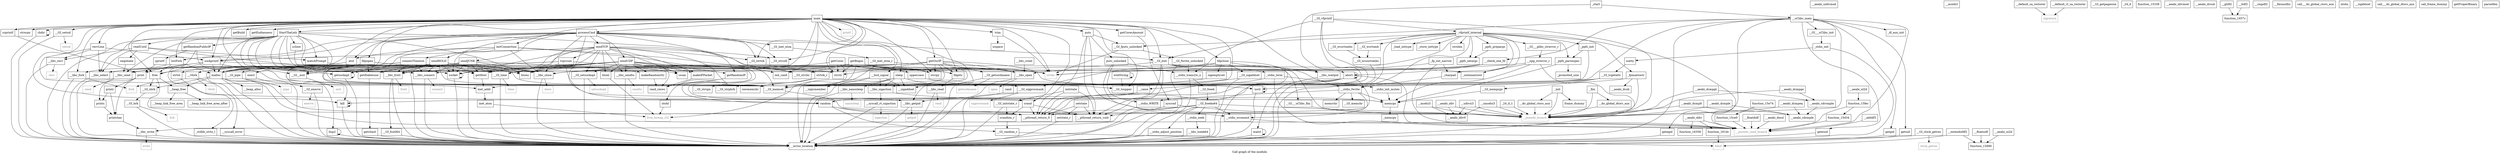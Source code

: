 digraph "Call graph of the module." {
  label="Call graph of the module.";
  node [shape=record];

  Node_listFork [label="{listFork}"];
  Node_connectTimeout [label="{connectTimeout}"];
  Node___GI_fcntl64 [label="{__GI_fcntl64}"];
  Node___GI_toupper [label="{__GI_toupper}"];
  Node___stdio_wcommit [label="{__stdio_wcommit}"];
  Node___GI_vfprintf [label="{__GI_vfprintf}"];
  Node_main [label="{main}"];
  Node_printf [color="gray50", fontcolor="gray50", label="{printf}"];
  Node__stdio_init [label="{_stdio_init}"];
  Node___GI_pipe [label="{__GI_pipe}"];
  Node___udivsi3 [label="{__udivsi3}"];
  Node___errno_location [label="{__errno_location}"];
  Node___libc_read [label="{__libc_read}"];
  Node___aeabi_uidivmod [label="{__aeabi_uidivmod}"];
  Node___stdio_init_mutex [label="{__stdio_init_mutex}"];
  Node__stdio_term [label="{_stdio_term}"];
  Node___umodsi3 [label="{__umodsi3}"];
  Node___libc_select [label="{__libc_select}"];
  Node___GI_setsid [label="{__GI_setsid}"];
  Node___GI__exit [label="{__GI__exit}"];
  Node_negotiate [label="{negotiate}"];
  Node_matchPrompt [label="{matchPrompt}"];
  Node___modsi3 [label="{__modsi3}"];
  Node___libc_waitpid [label="{__libc_waitpid}"];
  Node_readUntil [label="{readUntil}"];
  Node_getRandomPublicIP [label="{getRandomPublicIP}"];
  Node_getRandomIP [label="{getRandomIP}"];
  Node_csum [label="{csum}"];
  Node___aeabi_ldiv0 [label="{__aeabi_ldiv0}"];
  Node_chdir [label="{chdir}"];
  Node_initConnection [label="{initConnection}"];
  Node_sendJUNK [label="{sendJUNK}"];
  Node___libc_close [label="{__libc_close}"];
  Node___GI_sigprocmask [label="{__GI_sigprocmask}"];
  Node_dup2 [label="{dup2}"];
  Node_tcpcsum [label="{tcpcsum}"];
  Node_makeIPPacket [label="{makeIPPacket}"];
  Node___libc_fork [label="{__libc_fork}"];
  Node_getdtablesize [label="{getdtablesize}"];
  Node_sendHOLD [label="{sendHOLD}"];
  Node___libc_getpid [label="{__libc_getpid}"];
  Node___muldi3 [label="{__muldi3}"];
  Node_sclose [label="{sclose}"];
  Node_StartTheLelz [label="{StartTheLelz}"];
  Node_sendUDP [label="{sendUDP}"];
  Node___libc_write [label="{__libc_write}"];
  Node_getrlimit [label="{getrlimit}"];
  Node_getOurIP [label="{getOurIP}"];
  Node_ioctl [label="{ioctl}"];
  Node___vfork [label="{__vfork}"];
  Node_sendTCP [label="{sendTCP}"];
  Node_kill [label="{kill}"];
  Node___libc_open [label="{__libc_open}"];
  Node_processCmd [label="{processCmd}"];
  Node___GI_time [label="{__GI_time}"];
  Node___libc_creat [label="{__libc_creat}"];
  Node___libc_fcntl [label="{__libc_fcntl}"];
  Node_isspace [label="{isspace}"];
  Node__24_d_1 [label="{_24_d_1}"];
  Node___GI_initstate_r [label="{__GI_initstate_r}"];
  Node_atol [label="{atol}"];
  Node_strtol [label="{strtol}"];
  Node__stdlib_strto_l [label="{_stdlib_strto_l}"];
  Node___GI_exit [label="{__GI_exit}"];
  Node_execl [label="{execl}"];
  Node_sleep [label="{sleep}"];
  Node_sysconf [label="{sysconf}"];
  Node___GI___uClibc_fini [label="{__GI___uClibc_fini}"];
  Node___pthread_return_0 [label="{__pthread_return_0}"];
  Node___pthread_return_void [label="{__pthread_return_void}"];
  Node___check_one_fd [label="{__check_one_fd}"];
  Node___GI___uClibc_init [label="{__GI___uClibc_init}"];
  Node___uClibc_main [label="{__uClibc_main}"];
  Node___libc_sigaction [label="{__libc_sigaction}"];
  Node___syscall_error [label="{__syscall_error}"];
  Node___default_sa_restorer [label="{__default_sa_restorer}"];
  Node___default_rt_sa_restorer [label="{__default_rt_sa_restorer}"];
  Node___syscall_rt_sigaction [label="{__syscall_rt_sigaction}"];
  Node___GI_clock_getres [label="{__GI_clock_getres}"];
  Node___GI_execve [label="{__GI_execve}"];
  Node_getegid [label="{getegid}"];
  Node_geteuid [label="{geteuid}"];
  Node_getgid [label="{getgid}"];
  Node___GI_getpagesize [label="{__GI_getpagesize}"];
  Node_getuid [label="{getuid}"];
  Node___libc_nanosleep [label="{__libc_nanosleep}"];
  Node___GI_sbrk [label="{__GI_sbrk}"];
  Node_wait4 [label="{wait4}"];
  Node___GI_wcrtomb [label="{__GI_wcrtomb}"];
  Node___GI_wcsrtombs [label="{__GI_wcsrtombs}"];
  Node___GI_wcsnrtombs [label="{__GI_wcsnrtombs}"];
  Node___stdio_WRITE [label="{__stdio_WRITE}"];
  Node___stdio_fwrite [label="{__stdio_fwrite}"];
  Node___stdio_trans2w_o [label="{__stdio_trans2w_o}"];
  Node__load_inttype [label="{_load_inttype}"];
  Node__store_inttype [label="{_store_inttype}"];
  Node__uintmaxtostr [label="{_uintmaxtostr}"];
  Node__fpmaxtostr [label="{_fpmaxtostr}"];
  Node__24_d [label="{_24_d}"];
  Node__memcpy [label="{_memcpy}"];
  Node_function_15338 [label="{function_15338}"];
  Node___GI_memchr [label="{__GI_memchr}"];
  Node___GI_mempcpy [label="{__GI_mempcpy}"];
  Node_memrchr [label="{memrchr}"];
  Node_strtok_r [label="{strtok_r}"];
  Node___GI_strpbrk [label="{__GI_strpbrk}"];
  Node_inet_aton [label="{inet_aton}"];
  Node___raise [label="{__raise}"];
  Node__dl_aux_init [label="{_dl_aux_init}"];
  Node___GI_brk [label="{__GI_brk}"];
  Node___GI_fseek [label="{__GI_fseek}"];
  Node___GI_fseeko64 [label="{__GI_fseeko64}"];
  Node___stdio_adjust_position [label="{__stdio_adjust_position}"];
  Node___stdio_seek [label="{__stdio_seek}"];
  Node_rawmemchr [label="{rawmemchr}"];
  Node___GI_strspn [label="{__GI_strspn}"];
  Node___libc_lseek64 [label="{__libc_lseek64}"];
  Node___aeabi_idiv [label="{__aeabi_idiv}"];
  Node___aeabi_idivmod [label="{__aeabi_idivmod}"];
  Node___aeabi_drsub [label="{__aeabi_drsub}"];
  Node___aeabi_dsub [label="{__aeabi_dsub}"];
  Node___adddf3 [label="{__adddf3}"];
  Node_function_15ce0 [label="{function_15ce0}"];
  Node_function_15d34 [label="{function_15d34}"];
  Node_function_15d90 [label="{function_15d90}"];
  Node_function_15e74 [label="{function_15e74}"];
  Node___aeabi_ui2d [label="{__aeabi_ui2d}"];
  Node___floatsidf [label="{__floatsidf}"];
  Node___extendsfdf2 [label="{__extendsfdf2}"];
  Node___aeabi_ul2d [label="{__aeabi_ul2d}"];
  Node___floatdidf [label="{__floatdidf}"];
  Node_function_15fec [label="{function_15fec}"];
  Node___aeabi_dmul [label="{__aeabi_dmul}"];
  Node_function_161dc [label="{function_161dc}"];
  Node_function_16358 [label="{function_16358}"];
  Node___aeabi_ddiv [label="{__aeabi_ddiv}"];
  Node___gtdf2 [label="{__gtdf2}"];
  Node___ltdf2 [label="{__ltdf2}"];
  Node___cmpdf2 [label="{__cmpdf2}"];
  Node_function_1657c [label="{function_1657c}"];
  Node___aeabi_cdrcmple [label="{__aeabi_cdrcmple}"];
  Node___aeabi_cdcmple [label="{__aeabi_cdcmple}"];
  Node___aeabi_dcmpeq [label="{__aeabi_dcmpeq}"];
  Node___aeabi_dcmplt [label="{__aeabi_dcmplt}"];
  Node___aeabi_dcmple [label="{__aeabi_dcmple}"];
  Node___aeabi_dcmpge [label="{__aeabi_dcmpge}"];
  Node___aeabi_dcmpgt [label="{__aeabi_dcmpgt}"];
  Node___fixunsdfsi [label="{__fixunsdfsi}"];
  Node___do_global_ctors_aux [label="{__do_global_ctors_aux}"];
  Node_call___do_global_ctors_aux [label="{call___do_global_ctors_aux}"];
  Node__fini [label="{_fini}"];
  Node_vfork [color="gray50", fontcolor="gray50", label="{vfork}"];
  Node_fork [color="gray50", fontcolor="gray50", label="{fork}"];
  Node_fcntl [color="gray50", fontcolor="gray50", label="{fcntl}"];
  Node_exit [color="gray50", fontcolor="gray50", label="{exit}"];
  Node_close [color="gray50", fontcolor="gray50", label="{close}"];
  Node_getpid [color="gray50", fontcolor="gray50", label="{getpid}"];
  Node_open [color="gray50", fontcolor="gray50", label="{open}"];
  Node_pipe [color="gray50", fontcolor="gray50", label="{pipe}"];
  Node_read [color="gray50", fontcolor="gray50", label="{read}"];
  Node_setsid [color="gray50", fontcolor="gray50", label="{setsid}"];
  Node_sigprocmask [color="gray50", fontcolor="gray50", label="{sigprocmask}"];
  Node_write [color="gray50", fontcolor="gray50", label="{write}"];
  Node_connect [color="gray50", fontcolor="gray50", label="{connect}"];
  Node_strlen [color="gray50", fontcolor="gray50", label="{strlen}"];
  Node___GI_strchr [label="{__GI_strchr}"];
  Node_strcpy [label="{strcpy}"];
  Node_strncpy [label="{strncpy}"];
  Node_strnlen [label="{strnlen}"];
  Node_strstr [label="{strstr}"];
  Node___GI___glibc_strerror_r [label="{__GI___glibc_strerror_r}"];
  Node___xpg_strerror_r [label="{__xpg_strerror_r}"];
  Node___GI_strtok [label="{__GI_strtok}"];
  Node_isatty [label="{isatty}"];
  Node___GI_tcgetattr [label="{__GI_tcgetattr}"];
  Node_ntohl [label="{ntohl}"];
  Node_ntohs [label="{ntohs}"];
  Node_htonl [label="{htonl}"];
  Node_htons [label="{htons}"];
  Node___GI_inet_ntoa_r [label="{__GI_inet_ntoa_r}"];
  Node___GI_inet_ntoa [label="{__GI_inet_ntoa}"];
  Node_inet_addr [label="{inet_addr}"];
  Node___libc_connect [label="{__libc_connect}"];
  Node___GI_getsockname [label="{__GI_getsockname}"];
  Node_getsockopt [label="{getsockopt}"];
  Node___libc_recv [label="{__libc_recv}"];
  Node___libc_send [label="{__libc_send}"];
  Node_getsockname [color="gray50", fontcolor="gray50", label="{getsockname}"];
  Node_recv [color="gray50", fontcolor="gray50", label="{recv}"];
  Node_send [color="gray50", fontcolor="gray50", label="{send}"];
  Node_sendto [color="gray50", fontcolor="gray50", label="{sendto}"];
  Node_setsockopt [color="gray50", fontcolor="gray50", label="{setsockopt}"];
  Node_sigreturn [color="gray50", fontcolor="gray50", label="{sigreturn}"];
  Node_sigaction [color="gray50", fontcolor="gray50", label="{sigaction}"];
  Node_clock_getres [color="gray50", fontcolor="gray50", label="{clock_getres}"];
  Node_execve [color="gray50", fontcolor="gray50", label="{execve}"];
  Node_nanosleep [color="gray50", fontcolor="gray50", label="{nanosleep}"];
  Node_brk [color="gray50", fontcolor="gray50", label="{brk}"];
  Node_llvm_bswap_i32 [color="gray50", fontcolor="gray50", label="{llvm_bswap_i32}"];
  Node_fabsf [color="gray50", fontcolor="gray50", label="{fabsf}"];
  Node_time [color="gray50", fontcolor="gray50", label="{time}"];
  Node___libc_sendto [label="{__libc_sendto}"];
  Node___GI_setsockopt [label="{__GI_setsockopt}"];
  Node_socket [label="{socket}"];
  Node___GI_sigaddset [label="{__GI_sigaddset}"];
  Node_sigemptyset [label="{sigemptyset}"];
  Node___bsd_signal [label="{__bsd_signal}"];
  Node___sigismember [label="{__sigismember}"];
  Node___sigaddset [label="{__sigaddset}"];
  Node___sigdelset [label="{__sigdelset}"];
  Node_malloc [label="{malloc}"];
  Node_free [label="{free}"];
  Node___heap_alloc [label="{__heap_alloc}"];
  Node___heap_link_free_area [label="{__heap_link_free_area}"];
  Node___heap_link_free_area_after [label="{__heap_link_free_area_after}"];
  Node___heap_free [label="{__heap_free}"];
  Node_abort [label="{abort}"];
  Node_rand [label="{rand}"];
  Node_random [label="{random}"];
  Node_setstate [label="{setstate}"];
  Node_initstate [label="{initstate}"];
  Node_srand [label="{srand}"];
  Node_setstate_r [label="{setstate_r}"];
  Node___GI_random_r [label="{__GI_random_r}"];
  Node_srandom_r [label="{srandom_r}"];
  Node__charpad [label="{_charpad}"];
  Node__fp_out_narrow [label="{_fp_out_narrow}"];
  Node__vfprintf_internal [label="{_vfprintf_internal}"];
  Node__ppfs_init [label="{_ppfs_init}"];
  Node__ppfs_prepargs [label="{_ppfs_prepargs}"];
  Node__ppfs_setargs [label="{_ppfs_setargs}"];
  Node__promoted_size [label="{_promoted_size}"];
  Node__ppfs_parsespec [label="{_ppfs_parsespec}"];
  Node_putc_unlocked [label="{putc_unlocked}"];
  Node___GI_fputs_unlocked [label="{__GI_fputs_unlocked}"];
  Node___GI_fwrite_unlocked [label="{__GI_fwrite_unlocked}"];
  Node_memcpy [label="{memcpy}"];
  Node___GI_memset [label="{__GI_memset}"];
  Node___GI_strcoll [label="{__GI_strcoll}"];
  Node_puts [label="{puts}"];
  Node___pseudo_branch [color="gray50", fontcolor="gray50", label="{__pseudo_branch}"];
  Node___pseudo_cond_branch [color="gray50", fontcolor="gray50", label="{__pseudo_cond_branch}"];
  Node__init [label="{_init}"];
  Node___do_global_dtors_aux [label="{__do_global_dtors_aux}"];
  Node_call___do_global_dtors_aux [label="{call___do_global_dtors_aux}"];
  Node_frame_dummy [label="{frame_dummy}"];
  Node_call_frame_dummy [label="{call_frame_dummy}"];
  Node__start [label="{_start}"];
  Node_getProperBinary [label="{getProperBinary}"];
  Node_getBuild [label="{getBuild}"];
  Node_getCoresAmount [label="{getCoresAmount}"];
  Node_getEndianness [label="{getEndianness}"];
  Node_init_rand [label="{init_rand}"];
  Node_rand_cmwc [label="{rand_cmwc}"];
  Node_trim [label="{trim}"];
  Node_printchar [label="{printchar}"];
  Node_prints [label="{prints}"];
  Node_printi [label="{printi}"];
  Node_print [label="{print}"];
  Node_zprintf [label="{zprintf}"];
  Node_szprintf [label="{szprintf}"];
  Node_sockprintf [label="{sockprintf}"];
  Node_fdpopen [label="{fdpopen}"];
  Node_fdpclose [label="{fdpclose}"];
  Node_fdgets [label="{fdgets}"];
  Node_parseHex [label="{parseHex}"];
  Node_wildString [label="{wildString}"];
  Node_getHost [label="{getHost}"];
  Node_uppercase [label="{uppercase}"];
  Node_getBogos [label="{getBogos}"];
  Node_getCores [label="{getCores}"];
  Node_makeRandomStr [label="{makeRandomStr}"];
  Node_recvLine [label="{recvLine}"];
  Node_listFork -> Node___libc_fork;
  Node_listFork -> Node_malloc;
  Node_listFork -> Node_free;
  Node_connectTimeout -> Node___errno_location;
  Node_connectTimeout -> Node___libc_select;
  Node_connectTimeout -> Node___libc_fcntl;
  Node_connectTimeout -> Node_htons;
  Node_connectTimeout -> Node___libc_connect;
  Node_connectTimeout -> Node_getsockopt;
  Node_connectTimeout -> Node_getHost;
  Node___GI_fcntl64 -> Node___errno_location;
  Node___stdio_wcommit -> Node___pseudo_cond_branch;
  Node___GI_vfprintf -> Node___pthread_return_0;
  Node___GI_vfprintf -> Node___pthread_return_void;
  Node___GI_vfprintf -> Node___stdio_trans2w_o;
  Node___GI_vfprintf -> Node__vfprintf_internal;
  Node___GI_vfprintf -> Node___pseudo_branch;
  Node_main -> Node_listFork;
  Node_main -> Node___GI_toupper;
  Node_main -> Node_printf;
  Node_main -> Node___GI_setsid;
  Node_main -> Node___GI__exit;
  Node_main -> Node___libc_waitpid;
  Node_main -> Node_chdir;
  Node_main -> Node_initConnection;
  Node_main -> Node___libc_fork;
  Node_main -> Node___libc_getpid;
  Node_main -> Node_StartTheLelz;
  Node_main -> Node_getOurIP;
  Node_main -> Node_kill;
  Node_main -> Node_processCmd;
  Node_main -> Node___GI_time;
  Node_main -> Node___GI_exit;
  Node_main -> Node_sleep;
  Node_main -> Node_strlen;
  Node_main -> Node_strcpy;
  Node_main -> Node_strncpy;
  Node_main -> Node_strstr;
  Node_main -> Node___GI_strtok;
  Node_main -> Node___bsd_signal;
  Node_main -> Node_malloc;
  Node_main -> Node_free;
  Node_main -> Node_srand;
  Node_main -> Node___GI_memset;
  Node_main -> Node___GI_strcoll;
  Node_main -> Node_puts;
  Node_main -> Node_getBuild;
  Node_main -> Node_getCoresAmount;
  Node_main -> Node_getEndianness;
  Node_main -> Node_init_rand;
  Node_main -> Node_trim;
  Node_main -> Node_szprintf;
  Node_main -> Node_sockprintf;
  Node_main -> Node_fdpopen;
  Node_main -> Node_fdpclose;
  Node_main -> Node_fdgets;
  Node_main -> Node_recvLine;
  Node__stdio_init -> Node___errno_location;
  Node__stdio_init -> Node_isatty;
  Node___GI_pipe -> Node___errno_location;
  Node___GI_pipe -> Node_pipe;
  Node___udivsi3 -> Node___aeabi_ldiv0;
  Node___udivsi3 -> Node___pseudo_branch;
  Node___libc_read -> Node___errno_location;
  Node___libc_read -> Node_read;
  Node___stdio_init_mutex -> Node_memcpy;
  Node__stdio_term -> Node___stdio_init_mutex;
  Node__stdio_term -> Node___pthread_return_0;
  Node__stdio_term -> Node___pseudo_cond_branch;
  Node___umodsi3 -> Node___aeabi_ldiv0;
  Node___umodsi3 -> Node___pseudo_branch;
  Node___libc_select -> Node___errno_location;
  Node___GI_setsid -> Node___errno_location;
  Node___GI_setsid -> Node_setsid;
  Node___GI__exit -> Node_exit;
  Node_negotiate -> Node___libc_send;
  Node_matchPrompt -> Node_strlen;
  Node___modsi3 -> Node___aeabi_ldiv0;
  Node___modsi3 -> Node___pseudo_branch;
  Node___libc_waitpid -> Node_wait4;
  Node_readUntil -> Node___libc_select;
  Node_readUntil -> Node_negotiate;
  Node_readUntil -> Node_matchPrompt;
  Node_readUntil -> Node_strstr;
  Node_readUntil -> Node___libc_recv;
  Node_getRandomPublicIP -> Node_inet_addr;
  Node_getRandomPublicIP -> Node_random;
  Node_getRandomPublicIP -> Node_zprintf;
  Node_getRandomIP -> Node_ntohl;
  Node_getRandomIP -> Node_rand_cmwc;
  Node_chdir -> Node___errno_location;
  Node_chdir -> Node_chdir;
  Node_initConnection -> Node_connectTimeout;
  Node_initConnection -> Node___libc_close;
  Node_initConnection -> Node_atol;
  Node_initConnection -> Node___GI_strchr;
  Node_initConnection -> Node_strcpy;
  Node_initConnection -> Node_socket;
  Node_initConnection -> Node___GI_memset;
  Node_sendJUNK -> Node___errno_location;
  Node_sendJUNK -> Node___libc_select;
  Node_sendJUNK -> Node___libc_close;
  Node_sendJUNK -> Node_getdtablesize;
  Node_sendJUNK -> Node___GI_time;
  Node_sendJUNK -> Node___libc_fcntl;
  Node_sendJUNK -> Node_htons;
  Node_sendJUNK -> Node___libc_connect;
  Node_sendJUNK -> Node_getsockopt;
  Node_sendJUNK -> Node___libc_send;
  Node_sendJUNK -> Node_socket;
  Node_sendJUNK -> Node_malloc;
  Node_sendJUNK -> Node___GI_memset;
  Node_sendJUNK -> Node_getHost;
  Node_sendJUNK -> Node_makeRandomStr;
  Node___libc_close -> Node___errno_location;
  Node___libc_close -> Node_close;
  Node___GI_sigprocmask -> Node___errno_location;
  Node___GI_sigprocmask -> Node_sigprocmask;
  Node_dup2 -> Node___errno_location;
  Node_dup2 -> Node_dup2;
  Node_tcpcsum -> Node_csum;
  Node_tcpcsum -> Node_htons;
  Node_tcpcsum -> Node_malloc;
  Node_tcpcsum -> Node_free;
  Node_tcpcsum -> Node_memcpy;
  Node_makeIPPacket -> Node_rand_cmwc;
  Node___libc_fork -> Node___errno_location;
  Node___libc_fork -> Node_fork;
  Node_getdtablesize -> Node_getrlimit;
  Node_sendHOLD -> Node___errno_location;
  Node_sendHOLD -> Node___libc_select;
  Node_sendHOLD -> Node___libc_close;
  Node_sendHOLD -> Node_getdtablesize;
  Node_sendHOLD -> Node___GI_time;
  Node_sendHOLD -> Node___libc_fcntl;
  Node_sendHOLD -> Node_htons;
  Node_sendHOLD -> Node___libc_connect;
  Node_sendHOLD -> Node_getsockopt;
  Node_sendHOLD -> Node_socket;
  Node_sendHOLD -> Node_malloc;
  Node_sendHOLD -> Node___GI_memset;
  Node_sendHOLD -> Node_getHost;
  Node___libc_getpid -> Node___errno_location;
  Node___libc_getpid -> Node_getpid;
  Node_sclose -> Node___libc_close;
  Node_StartTheLelz -> Node___errno_location;
  Node_StartTheLelz -> Node___libc_select;
  Node_StartTheLelz -> Node_matchPrompt;
  Node_StartTheLelz -> Node_readUntil;
  Node_StartTheLelz -> Node_getRandomPublicIP;
  Node_StartTheLelz -> Node_getdtablesize;
  Node_StartTheLelz -> Node_sclose;
  Node_StartTheLelz -> Node___GI_time;
  Node_StartTheLelz -> Node___libc_fcntl;
  Node_StartTheLelz -> Node_strlen;
  Node_StartTheLelz -> Node_strstr;
  Node_StartTheLelz -> Node_htons;
  Node_StartTheLelz -> Node___libc_connect;
  Node_StartTheLelz -> Node_getsockopt;
  Node_StartTheLelz -> Node___libc_send;
  Node_StartTheLelz -> Node_socket;
  Node_StartTheLelz -> Node_malloc;
  Node_StartTheLelz -> Node___GI_memset;
  Node_sendUDP -> Node_getRandomIP;
  Node_sendUDP -> Node_csum;
  Node_sendUDP -> Node_makeIPPacket;
  Node_sendUDP -> Node___GI_time;
  Node_sendUDP -> Node_htonl;
  Node_sendUDP -> Node_htons;
  Node_sendUDP -> Node___libc_sendto;
  Node_sendUDP -> Node___GI_setsockopt;
  Node_sendUDP -> Node_socket;
  Node_sendUDP -> Node_malloc;
  Node_sendUDP -> Node_random;
  Node_sendUDP -> Node_srand;
  Node_sendUDP -> Node___GI_memset;
  Node_sendUDP -> Node_init_rand;
  Node_sendUDP -> Node_rand_cmwc;
  Node_sendUDP -> Node_getHost;
  Node_sendUDP -> Node_makeRandomStr;
  Node___libc_write -> Node___errno_location;
  Node___libc_write -> Node_write;
  Node_getrlimit -> Node___errno_location;
  Node_getOurIP -> Node___libc_close;
  Node_getOurIP -> Node_ioctl;
  Node_getOurIP -> Node___libc_open;
  Node_getOurIP -> Node_strcpy;
  Node_getOurIP -> Node_strstr;
  Node_getOurIP -> Node_htons;
  Node_getOurIP -> Node_inet_addr;
  Node_getOurIP -> Node___libc_connect;
  Node_getOurIP -> Node___GI_getsockname;
  Node_getOurIP -> Node_socket;
  Node_getOurIP -> Node___GI_memset;
  Node_getOurIP -> Node_fdgets;
  Node_ioctl -> Node___errno_location;
  Node_ioctl -> Node_ioctl;
  Node___vfork -> Node___syscall_error;
  Node___vfork -> Node_vfork;
  Node___vfork -> Node_fork;
  Node_sendTCP -> Node_getRandomIP;
  Node_sendTCP -> Node_csum;
  Node_sendTCP -> Node_tcpcsum;
  Node_sendTCP -> Node_makeIPPacket;
  Node_sendTCP -> Node___GI_time;
  Node_sendTCP -> Node___GI_strtok;
  Node_sendTCP -> Node_htonl;
  Node_sendTCP -> Node_htons;
  Node_sendTCP -> Node___libc_sendto;
  Node_sendTCP -> Node___GI_setsockopt;
  Node_sendTCP -> Node_socket;
  Node_sendTCP -> Node___GI_strcoll;
  Node_sendTCP -> Node_rand_cmwc;
  Node_sendTCP -> Node_sockprintf;
  Node_sendTCP -> Node_getHost;
  Node_kill -> Node___errno_location;
  Node_kill -> Node_kill;
  Node___libc_open -> Node___errno_location;
  Node___libc_open -> Node_open;
  Node_processCmd -> Node_listFork;
  Node_processCmd -> Node___GI__exit;
  Node_processCmd -> Node_sendJUNK;
  Node_processCmd -> Node___libc_close;
  Node_processCmd -> Node_sendHOLD;
  Node_processCmd -> Node___libc_getpid;
  Node_processCmd -> Node_sendUDP;
  Node_processCmd -> Node_sendTCP;
  Node_processCmd -> Node_kill;
  Node_processCmd -> Node_atol;
  Node_processCmd -> Node___GI_exit;
  Node_processCmd -> Node___GI_strchr;
  Node_processCmd -> Node___GI_strtok;
  Node_processCmd -> Node___GI_inet_ntoa;
  Node_processCmd -> Node___GI_strcoll;
  Node_processCmd -> Node_sockprintf;
  Node___GI_time -> Node___errno_location;
  Node___GI_time -> Node_time;
  Node___libc_creat -> Node___libc_open;
  Node___libc_fcntl -> Node___GI_fcntl64;
  Node___libc_fcntl -> Node___errno_location;
  Node___libc_fcntl -> Node_fcntl;
  Node__24_d_1 -> Node___pseudo_branch;
  Node___GI_initstate_r -> Node___errno_location;
  Node___GI_initstate_r -> Node_srandom_r;
  Node_atol -> Node_strtol;
  Node_strtol -> Node__stdlib_strto_l;
  Node__stdlib_strto_l -> Node___errno_location;
  Node___GI_exit -> Node__stdio_term;
  Node___GI_exit -> Node___GI__exit;
  Node___GI_exit -> Node___GI___uClibc_fini;
  Node___GI_exit -> Node___pthread_return_0;
  Node___GI_exit -> Node___pthread_return_void;
  Node___GI_exit -> Node___pseudo_branch;
  Node_execl -> Node___GI_execve;
  Node_sleep -> Node___errno_location;
  Node_sleep -> Node___GI_sigprocmask;
  Node_sleep -> Node___libc_sigaction;
  Node_sleep -> Node___libc_nanosleep;
  Node_sleep -> Node___sigismember;
  Node_sleep -> Node___sigaddset;
  Node_sysconf -> Node___errno_location;
  Node_sysconf -> Node___pseudo_branch;
  Node___GI___uClibc_fini -> Node___pseudo_branch;
  Node___check_one_fd -> Node___libc_open;
  Node___check_one_fd -> Node___libc_fcntl;
  Node___check_one_fd -> Node_abort;
  Node___GI___uClibc_init -> Node__stdio_init;
  Node___uClibc_main -> Node___errno_location;
  Node___uClibc_main -> Node___GI_exit;
  Node___uClibc_main -> Node___check_one_fd;
  Node___uClibc_main -> Node___GI___uClibc_init;
  Node___uClibc_main -> Node_getegid;
  Node___uClibc_main -> Node_geteuid;
  Node___uClibc_main -> Node_getgid;
  Node___uClibc_main -> Node_getuid;
  Node___uClibc_main -> Node__dl_aux_init;
  Node___uClibc_main -> Node___GI_memset;
  Node___uClibc_main -> Node___pseudo_branch;
  Node___uClibc_main -> Node___pseudo_cond_branch;
  Node___libc_sigaction -> Node___syscall_rt_sigaction;
  Node___libc_sigaction -> Node_memcpy;
  Node___syscall_error -> Node___errno_location;
  Node___default_sa_restorer -> Node_sigreturn;
  Node___default_rt_sa_restorer -> Node_sigreturn;
  Node___syscall_rt_sigaction -> Node___errno_location;
  Node___syscall_rt_sigaction -> Node_sigaction;
  Node___GI_clock_getres -> Node___errno_location;
  Node___GI_clock_getres -> Node_clock_getres;
  Node___GI_execve -> Node___errno_location;
  Node___GI_execve -> Node_execve;
  Node_getegid -> Node___errno_location;
  Node_geteuid -> Node___errno_location;
  Node_getgid -> Node___errno_location;
  Node_getuid -> Node___errno_location;
  Node___libc_nanosleep -> Node___errno_location;
  Node___libc_nanosleep -> Node_nanosleep;
  Node___GI_sbrk -> Node___GI_brk;
  Node_wait4 -> Node___errno_location;
  Node_wait4 -> Node_wait4;
  Node___GI_wcrtomb -> Node___GI_wcsnrtombs;
  Node___GI_wcsrtombs -> Node___GI_wcsnrtombs;
  Node___GI_wcsnrtombs -> Node___errno_location;
  Node___stdio_WRITE -> Node___libc_write;
  Node___stdio_fwrite -> Node___stdio_wcommit;
  Node___stdio_fwrite -> Node___stdio_WRITE;
  Node___stdio_fwrite -> Node___GI_memchr;
  Node___stdio_fwrite -> Node_memrchr;
  Node___stdio_fwrite -> Node_memcpy;
  Node___stdio_trans2w_o -> Node___errno_location;
  Node___stdio_trans2w_o -> Node___GI_fseek;
  Node__fpmaxtostr -> Node___aeabi_dsub;
  Node__fpmaxtostr -> Node___GI_memset;
  Node__fpmaxtostr -> Node___pseudo_branch;
  Node___GI_mempcpy -> Node_memcpy;
  Node_strtok_r -> Node___GI_strpbrk;
  Node_strtok_r -> Node_rawmemchr;
  Node_strtok_r -> Node___GI_strspn;
  Node_inet_aton -> Node_llvm_bswap_i32;
  Node___raise -> Node___libc_getpid;
  Node___raise -> Node_kill;
  Node___GI_brk -> Node___errno_location;
  Node___GI_brk -> Node_brk;
  Node___GI_fseek -> Node___GI_fseeko64;
  Node___GI_fseeko64 -> Node___stdio_wcommit;
  Node___GI_fseeko64 -> Node___errno_location;
  Node___GI_fseeko64 -> Node___pthread_return_0;
  Node___GI_fseeko64 -> Node___pthread_return_void;
  Node___GI_fseeko64 -> Node___stdio_adjust_position;
  Node___GI_fseeko64 -> Node___stdio_seek;
  Node___GI_fseeko64 -> Node___pseudo_branch;
  Node___stdio_adjust_position -> Node___errno_location;
  Node___stdio_seek -> Node___libc_lseek64;
  Node___libc_lseek64 -> Node___errno_location;
  Node___aeabi_idiv -> Node___aeabi_ldiv0;
  Node___aeabi_idiv -> Node___pseudo_branch;
  Node___adddf3 -> Node___pseudo_cond_branch;
  Node_function_15ce0 -> Node___pseudo_cond_branch;
  Node_function_15d34 -> Node___pseudo_cond_branch;
  Node_function_15e74 -> Node_function_15ce0;
  Node___aeabi_ui2d -> Node_function_15d90;
  Node___floatsidf -> Node_function_15d90;
  Node___extendsfdf2 -> Node_function_15d90;
  Node___extendsfdf2 -> Node_fabsf;
  Node___aeabi_ul2d -> Node_function_15fec;
  Node___floatdidf -> Node___pseudo_cond_branch;
  Node_function_15fec -> Node_function_15d34;
  Node_function_15fec -> Node___pseudo_cond_branch;
  Node___aeabi_dmul -> Node___pseudo_cond_branch;
  Node_function_161dc -> Node_fabsf;
  Node___aeabi_ddiv -> Node_function_161dc;
  Node___aeabi_ddiv -> Node_function_16358;
  Node___aeabi_ddiv -> Node___pseudo_cond_branch;
  Node___gtdf2 -> Node_function_1657c;
  Node___ltdf2 -> Node_function_1657c;
  Node___aeabi_cdrcmple -> Node___aeabi_cdcmple;
  Node___aeabi_dcmpeq -> Node___aeabi_cdcmple;
  Node___aeabi_dcmpeq -> Node___pseudo_branch;
  Node___aeabi_dcmplt -> Node___aeabi_cdcmple;
  Node___aeabi_dcmplt -> Node___pseudo_branch;
  Node___aeabi_dcmple -> Node___aeabi_cdcmple;
  Node___aeabi_dcmple -> Node___pseudo_branch;
  Node___aeabi_dcmpge -> Node___aeabi_cdrcmple;
  Node___aeabi_dcmpge -> Node___pseudo_branch;
  Node___aeabi_dcmpgt -> Node___aeabi_cdrcmple;
  Node___aeabi_dcmpgt -> Node___pseudo_branch;
  Node___do_global_ctors_aux -> Node___pseudo_branch;
  Node__fini -> Node___pseudo_branch;
  Node__fini -> Node___do_global_dtors_aux;
  Node___GI___glibc_strerror_r -> Node___xpg_strerror_r;
  Node___xpg_strerror_r -> Node___errno_location;
  Node___xpg_strerror_r -> Node__uintmaxtostr;
  Node___xpg_strerror_r -> Node_strlen;
  Node___xpg_strerror_r -> Node_memcpy;
  Node___GI_strtok -> Node_strtok_r;
  Node_isatty -> Node___GI_tcgetattr;
  Node___GI_tcgetattr -> Node_ioctl;
  Node___GI_tcgetattr -> Node___GI_mempcpy;
  Node___GI_tcgetattr -> Node___GI_memset;
  Node_ntohl -> Node_llvm_bswap_i32;
  Node_htonl -> Node_llvm_bswap_i32;
  Node___GI_inet_ntoa_r -> Node__uintmaxtostr;
  Node___GI_inet_ntoa_r -> Node_llvm_bswap_i32;
  Node___GI_inet_ntoa -> Node___GI_inet_ntoa_r;
  Node_inet_addr -> Node_inet_aton;
  Node___libc_connect -> Node___errno_location;
  Node___libc_connect -> Node_connect;
  Node___GI_getsockname -> Node___errno_location;
  Node___GI_getsockname -> Node_getsockname;
  Node_getsockopt -> Node___errno_location;
  Node_getsockopt -> Node_getsockopt;
  Node___libc_recv -> Node___errno_location;
  Node___libc_recv -> Node_recv;
  Node___libc_send -> Node___errno_location;
  Node___libc_send -> Node_send;
  Node___libc_sendto -> Node___errno_location;
  Node___libc_sendto -> Node_sendto;
  Node___GI_setsockopt -> Node___errno_location;
  Node___GI_setsockopt -> Node_setsockopt;
  Node_socket -> Node___errno_location;
  Node_socket -> Node_socket;
  Node___GI_sigaddset -> Node___errno_location;
  Node___GI_sigaddset -> Node___sigaddset;
  Node_sigemptyset -> Node___GI_memset;
  Node___bsd_signal -> Node___errno_location;
  Node___bsd_signal -> Node___libc_sigaction;
  Node___bsd_signal -> Node___sigismember;
  Node___bsd_signal -> Node___sigaddset;
  Node_malloc -> Node___errno_location;
  Node_malloc -> Node___pthread_return_0;
  Node_malloc -> Node___GI_sbrk;
  Node_malloc -> Node___heap_alloc;
  Node_malloc -> Node___heap_free;
  Node_malloc -> Node___pseudo_cond_branch;
  Node_free -> Node___pthread_return_0;
  Node_free -> Node___GI_sbrk;
  Node_free -> Node___heap_free;
  Node___heap_free -> Node___heap_link_free_area;
  Node___heap_free -> Node___heap_link_free_area_after;
  Node_abort -> Node___pthread_return_0;
  Node_abort -> Node___libc_sigaction;
  Node_abort -> Node___raise;
  Node_abort -> Node___sigaddset;
  Node_abort -> Node_abort;
  Node_abort -> Node___GI_memset;
  Node_abort -> Node___pseudo_cond_branch;
  Node_rand -> Node_random;
  Node_random -> Node___pthread_return_0;
  Node_random -> Node___pthread_return_void;
  Node_random -> Node___GI_random_r;
  Node_setstate -> Node___pthread_return_0;
  Node_setstate -> Node___pthread_return_void;
  Node_setstate -> Node_setstate_r;
  Node_initstate -> Node___GI_initstate_r;
  Node_initstate -> Node___pthread_return_0;
  Node_initstate -> Node___pthread_return_void;
  Node_srand -> Node___pthread_return_0;
  Node_srand -> Node___pthread_return_void;
  Node_srand -> Node_srandom_r;
  Node_setstate_r -> Node___errno_location;
  Node___GI_random_r -> Node_fabsf;
  Node_srandom_r -> Node___GI_random_r;
  Node__charpad -> Node___stdio_fwrite;
  Node__fp_out_narrow -> Node_strlen;
  Node__fp_out_narrow -> Node__charpad;
  Node__fp_out_narrow -> Node___pseudo_cond_branch;
  Node__vfprintf_internal -> Node___errno_location;
  Node__vfprintf_internal -> Node___GI_wcrtomb;
  Node__vfprintf_internal -> Node___GI_wcsrtombs;
  Node__vfprintf_internal -> Node___stdio_fwrite;
  Node__vfprintf_internal -> Node__load_inttype;
  Node__vfprintf_internal -> Node__store_inttype;
  Node__vfprintf_internal -> Node__uintmaxtostr;
  Node__vfprintf_internal -> Node__fpmaxtostr;
  Node__vfprintf_internal -> Node_strlen;
  Node__vfprintf_internal -> Node_strnlen;
  Node__vfprintf_internal -> Node___GI___glibc_strerror_r;
  Node__vfprintf_internal -> Node__charpad;
  Node__vfprintf_internal -> Node__ppfs_init;
  Node__vfprintf_internal -> Node__ppfs_prepargs;
  Node__vfprintf_internal -> Node__ppfs_setargs;
  Node__vfprintf_internal -> Node__ppfs_parsespec;
  Node__vfprintf_internal -> Node___GI_fputs_unlocked;
  Node__vfprintf_internal -> Node___pseudo_cond_branch;
  Node__ppfs_init -> Node__ppfs_parsespec;
  Node__ppfs_init -> Node___GI_memset;
  Node__ppfs_prepargs -> Node__ppfs_setargs;
  Node__ppfs_parsespec -> Node__promoted_size;
  Node__ppfs_parsespec -> Node_memcpy;
  Node_putc_unlocked -> Node___stdio_wcommit;
  Node_putc_unlocked -> Node___stdio_WRITE;
  Node_putc_unlocked -> Node___stdio_trans2w_o;
  Node___GI_fputs_unlocked -> Node_strlen;
  Node___GI_fputs_unlocked -> Node___GI_fwrite_unlocked;
  Node___GI_fwrite_unlocked -> Node___errno_location;
  Node___GI_fwrite_unlocked -> Node___stdio_fwrite;
  Node___GI_fwrite_unlocked -> Node___stdio_trans2w_o;
  Node_memcpy -> Node__memcpy;
  Node___GI_memset -> Node___pseudo_branch;
  Node_puts -> Node___pthread_return_0;
  Node_puts -> Node___pthread_return_void;
  Node_puts -> Node_putc_unlocked;
  Node_puts -> Node___GI_fputs_unlocked;
  Node_puts -> Node___pseudo_branch;
  Node__init -> Node___do_global_ctors_aux;
  Node__init -> Node___pseudo_branch;
  Node__init -> Node_frame_dummy;
  Node___do_global_dtors_aux -> Node___pseudo_branch;
  Node__start -> Node___uClibc_main;
  Node__start -> Node_abort;
  Node_getCoresAmount -> Node_sysconf;
  Node_trim -> Node_isspace;
  Node_trim -> Node_strlen;
  Node_printchar -> Node___libc_write;
  Node_prints -> Node_printchar;
  Node_printi -> Node_printchar;
  Node_printi -> Node_prints;
  Node_print -> Node_printchar;
  Node_print -> Node_prints;
  Node_print -> Node_printi;
  Node_zprintf -> Node_print;
  Node_szprintf -> Node_print;
  Node_sockprintf -> Node_strlen;
  Node_sockprintf -> Node___libc_send;
  Node_sockprintf -> Node_malloc;
  Node_sockprintf -> Node_free;
  Node_sockprintf -> Node___GI_memset;
  Node_sockprintf -> Node_print;
  Node_fdpopen -> Node___GI_pipe;
  Node_fdpopen -> Node___GI__exit;
  Node_fdpopen -> Node___libc_close;
  Node_fdpopen -> Node_dup2;
  Node_fdpopen -> Node_getdtablesize;
  Node_fdpopen -> Node___vfork;
  Node_fdpopen -> Node_execl;
  Node_fdpopen -> Node_malloc;
  Node_fdpopen -> Node___GI_memset;
  Node_fdpclose -> Node___errno_location;
  Node_fdpclose -> Node___libc_waitpid;
  Node_fdpclose -> Node___libc_close;
  Node_fdpclose -> Node___GI_sigprocmask;
  Node_fdpclose -> Node___GI_sigaddset;
  Node_fdpclose -> Node_sigemptyset;
  Node_fdgets -> Node___libc_read;
  Node_wildString -> Node___GI_toupper;
  Node_wildString -> Node_wildString;
  Node_getHost -> Node_inet_addr;
  Node_uppercase -> Node___GI_toupper;
  Node_getBogos -> Node___libc_close;
  Node_getBogos -> Node___libc_open;
  Node_getBogos -> Node_strlen;
  Node_getBogos -> Node___GI_strchr;
  Node_getBogos -> Node_strcpy;
  Node_getBogos -> Node_strstr;
  Node_getBogos -> Node___GI_memset;
  Node_getBogos -> Node_fdgets;
  Node_getBogos -> Node_uppercase;
  Node_getCores -> Node___libc_close;
  Node_getCores -> Node___libc_open;
  Node_getCores -> Node_strstr;
  Node_getCores -> Node___GI_memset;
  Node_getCores -> Node_fdgets;
  Node_getCores -> Node_uppercase;
  Node_makeRandomStr -> Node_rand_cmwc;
  Node_recvLine -> Node___libc_select;
  Node_recvLine -> Node___libc_recv;
  Node_recvLine -> Node___GI_memset;
  Node_recvLine -> Node_sockprintf;
}

